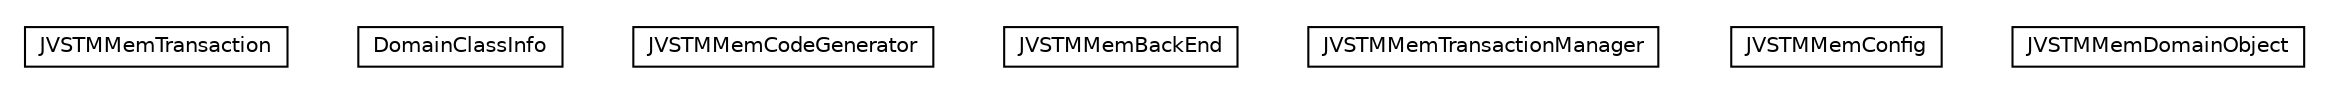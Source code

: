#!/usr/local/bin/dot
#
# Class diagram 
# Generated by UMLGraph version 5.1 (http://www.umlgraph.org/)
#

digraph G {
	edge [fontname="Helvetica",fontsize=10,labelfontname="Helvetica",labelfontsize=10];
	node [fontname="Helvetica",fontsize=10,shape=plaintext];
	nodesep=0.25;
	ranksep=0.5;
	// pt.ist.fenixframework.backend.jvstmmem.JVSTMMemTransaction
	c6797 [label=<<table title="pt.ist.fenixframework.backend.jvstmmem.JVSTMMemTransaction" border="0" cellborder="1" cellspacing="0" cellpadding="2" port="p" href="./JVSTMMemTransaction.html">
		<tr><td><table border="0" cellspacing="0" cellpadding="1">
<tr><td align="center" balign="center"> JVSTMMemTransaction </td></tr>
		</table></td></tr>
		</table>>, fontname="Helvetica", fontcolor="black", fontsize=10.0];
	// pt.ist.fenixframework.backend.jvstmmem.DomainClassInfo
	c6798 [label=<<table title="pt.ist.fenixframework.backend.jvstmmem.DomainClassInfo" border="0" cellborder="1" cellspacing="0" cellpadding="2" port="p" href="./DomainClassInfo.html">
		<tr><td><table border="0" cellspacing="0" cellpadding="1">
<tr><td align="center" balign="center"> DomainClassInfo </td></tr>
		</table></td></tr>
		</table>>, fontname="Helvetica", fontcolor="black", fontsize=10.0];
	// pt.ist.fenixframework.backend.jvstmmem.JVSTMMemCodeGenerator
	c6799 [label=<<table title="pt.ist.fenixframework.backend.jvstmmem.JVSTMMemCodeGenerator" border="0" cellborder="1" cellspacing="0" cellpadding="2" port="p" href="./JVSTMMemCodeGenerator.html">
		<tr><td><table border="0" cellspacing="0" cellpadding="1">
<tr><td align="center" balign="center"> JVSTMMemCodeGenerator </td></tr>
		</table></td></tr>
		</table>>, fontname="Helvetica", fontcolor="black", fontsize=10.0];
	// pt.ist.fenixframework.backend.jvstmmem.JVSTMMemBackEnd
	c6800 [label=<<table title="pt.ist.fenixframework.backend.jvstmmem.JVSTMMemBackEnd" border="0" cellborder="1" cellspacing="0" cellpadding="2" port="p" href="./JVSTMMemBackEnd.html">
		<tr><td><table border="0" cellspacing="0" cellpadding="1">
<tr><td align="center" balign="center"> JVSTMMemBackEnd </td></tr>
		</table></td></tr>
		</table>>, fontname="Helvetica", fontcolor="black", fontsize=10.0];
	// pt.ist.fenixframework.backend.jvstmmem.JVSTMMemTransactionManager
	c6801 [label=<<table title="pt.ist.fenixframework.backend.jvstmmem.JVSTMMemTransactionManager" border="0" cellborder="1" cellspacing="0" cellpadding="2" port="p" href="./JVSTMMemTransactionManager.html">
		<tr><td><table border="0" cellspacing="0" cellpadding="1">
<tr><td align="center" balign="center"> JVSTMMemTransactionManager </td></tr>
		</table></td></tr>
		</table>>, fontname="Helvetica", fontcolor="black", fontsize=10.0];
	// pt.ist.fenixframework.backend.jvstmmem.JVSTMMemConfig
	c6802 [label=<<table title="pt.ist.fenixframework.backend.jvstmmem.JVSTMMemConfig" border="0" cellborder="1" cellspacing="0" cellpadding="2" port="p" href="./JVSTMMemConfig.html">
		<tr><td><table border="0" cellspacing="0" cellpadding="1">
<tr><td align="center" balign="center"> JVSTMMemConfig </td></tr>
		</table></td></tr>
		</table>>, fontname="Helvetica", fontcolor="black", fontsize=10.0];
	// pt.ist.fenixframework.backend.jvstmmem.JVSTMMemDomainObject
	c6803 [label=<<table title="pt.ist.fenixframework.backend.jvstmmem.JVSTMMemDomainObject" border="0" cellborder="1" cellspacing="0" cellpadding="2" port="p" href="./JVSTMMemDomainObject.html">
		<tr><td><table border="0" cellspacing="0" cellpadding="1">
<tr><td align="center" balign="center"> JVSTMMemDomainObject </td></tr>
		</table></td></tr>
		</table>>, fontname="Helvetica", fontcolor="black", fontsize=10.0];
}

